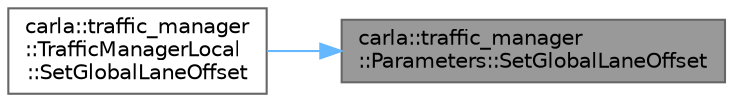 digraph "carla::traffic_manager::Parameters::SetGlobalLaneOffset"
{
 // INTERACTIVE_SVG=YES
 // LATEX_PDF_SIZE
  bgcolor="transparent";
  edge [fontname=Helvetica,fontsize=10,labelfontname=Helvetica,labelfontsize=10];
  node [fontname=Helvetica,fontsize=10,shape=box,height=0.2,width=0.4];
  rankdir="RL";
  Node1 [id="Node000001",label="carla::traffic_manager\l::Parameters::SetGlobalLaneOffset",height=0.2,width=0.4,color="gray40", fillcolor="grey60", style="filled", fontcolor="black",tooltip="Method to set a global lane offset displacement from the center line."];
  Node1 -> Node2 [id="edge1_Node000001_Node000002",dir="back",color="steelblue1",style="solid",tooltip=" "];
  Node2 [id="Node000002",label="carla::traffic_manager\l::TrafficManagerLocal\l::SetGlobalLaneOffset",height=0.2,width=0.4,color="grey40", fillcolor="white", style="filled",URL="$da/d0f/classcarla_1_1traffic__manager_1_1TrafficManagerLocal.html#aa555489b97a2364fc8df722ce7c9f966",tooltip="Method to set a global lane offset displacement from the center line."];
}
